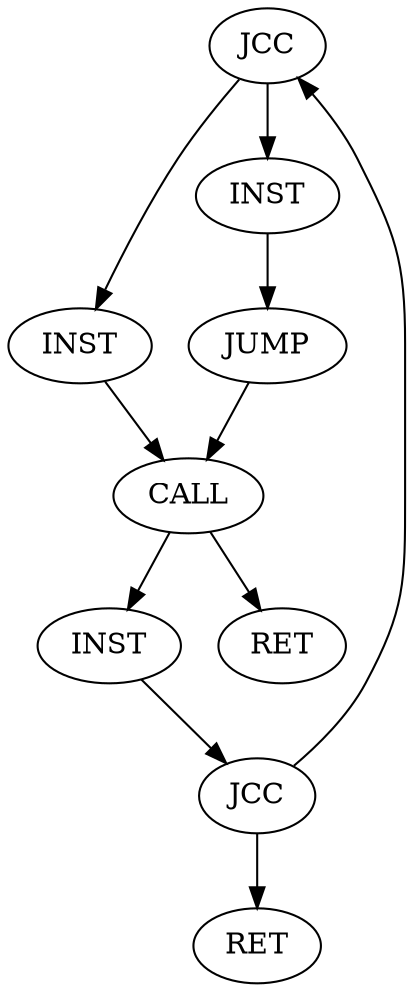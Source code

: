 Digraph G {
1 [label = "JCC" , options="root"]
2 [label = "INST"]
3 [label = "CALL"]
4 [label = "INST"]
5 [label = "JCC"]
6 [label = "RET"]
7 [label = "INST"]
8 [label = "JUMP"]
9 [label = "RET"]
1 -> 2
1 -> 7
2 -> 3
3 -> 4
3 -> 9
4 -> 5
5 -> 6
5 -> 1
7 -> 8
8 -> 3
}
